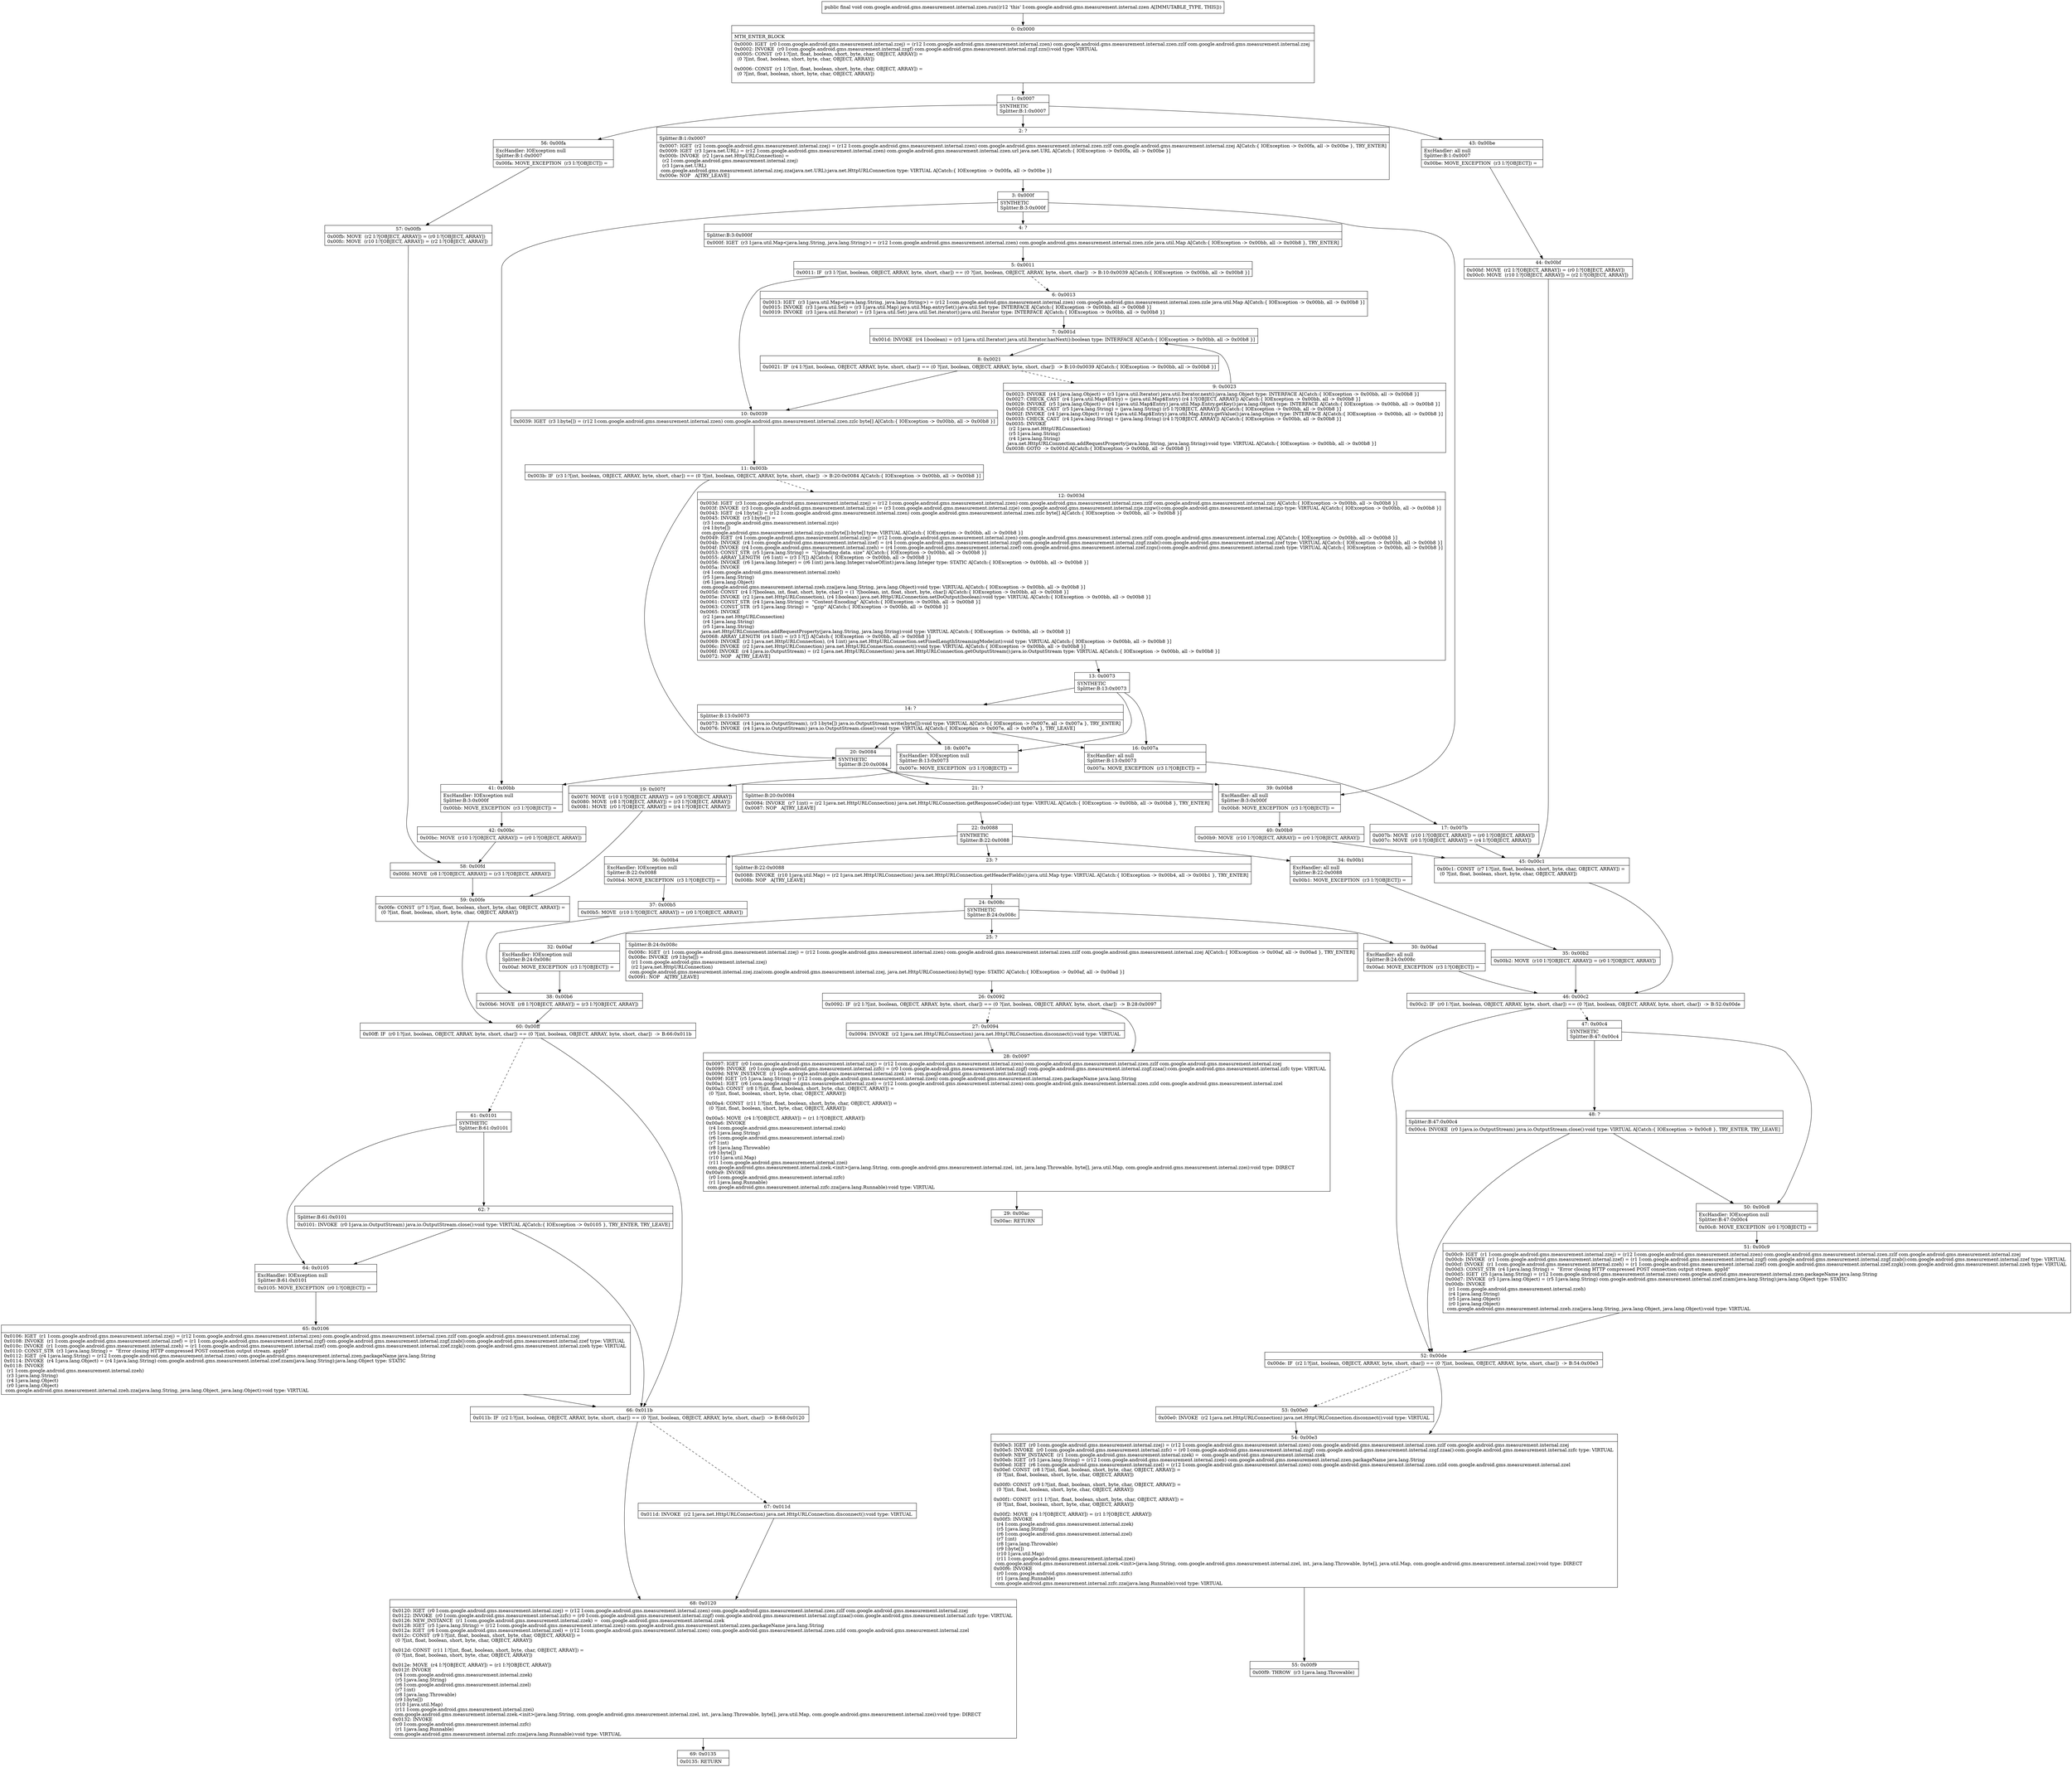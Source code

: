 digraph "CFG forcom.google.android.gms.measurement.internal.zzen.run()V" {
Node_0 [shape=record,label="{0\:\ 0x0000|MTH_ENTER_BLOCK\l|0x0000: IGET  (r0 I:com.google.android.gms.measurement.internal.zzej) = (r12 I:com.google.android.gms.measurement.internal.zzen) com.google.android.gms.measurement.internal.zzen.zzlf com.google.android.gms.measurement.internal.zzej \l0x0002: INVOKE  (r0 I:com.google.android.gms.measurement.internal.zzgf) com.google.android.gms.measurement.internal.zzgf.zzn():void type: VIRTUAL \l0x0005: CONST  (r0 I:?[int, float, boolean, short, byte, char, OBJECT, ARRAY]) = \l  (0 ?[int, float, boolean, short, byte, char, OBJECT, ARRAY])\l \l0x0006: CONST  (r1 I:?[int, float, boolean, short, byte, char, OBJECT, ARRAY]) = \l  (0 ?[int, float, boolean, short, byte, char, OBJECT, ARRAY])\l \l}"];
Node_1 [shape=record,label="{1\:\ 0x0007|SYNTHETIC\lSplitter:B:1:0x0007\l}"];
Node_2 [shape=record,label="{2\:\ ?|Splitter:B:1:0x0007\l|0x0007: IGET  (r2 I:com.google.android.gms.measurement.internal.zzej) = (r12 I:com.google.android.gms.measurement.internal.zzen) com.google.android.gms.measurement.internal.zzen.zzlf com.google.android.gms.measurement.internal.zzej A[Catch:\{ IOException \-\> 0x00fa, all \-\> 0x00be \}, TRY_ENTER]\l0x0009: IGET  (r3 I:java.net.URL) = (r12 I:com.google.android.gms.measurement.internal.zzen) com.google.android.gms.measurement.internal.zzen.url java.net.URL A[Catch:\{ IOException \-\> 0x00fa, all \-\> 0x00be \}]\l0x000b: INVOKE  (r2 I:java.net.HttpURLConnection) = \l  (r2 I:com.google.android.gms.measurement.internal.zzej)\l  (r3 I:java.net.URL)\l com.google.android.gms.measurement.internal.zzej.zza(java.net.URL):java.net.HttpURLConnection type: VIRTUAL A[Catch:\{ IOException \-\> 0x00fa, all \-\> 0x00be \}]\l0x000e: NOP   A[TRY_LEAVE]\l}"];
Node_3 [shape=record,label="{3\:\ 0x000f|SYNTHETIC\lSplitter:B:3:0x000f\l}"];
Node_4 [shape=record,label="{4\:\ ?|Splitter:B:3:0x000f\l|0x000f: IGET  (r3 I:java.util.Map\<java.lang.String, java.lang.String\>) = (r12 I:com.google.android.gms.measurement.internal.zzen) com.google.android.gms.measurement.internal.zzen.zzle java.util.Map A[Catch:\{ IOException \-\> 0x00bb, all \-\> 0x00b8 \}, TRY_ENTER]\l}"];
Node_5 [shape=record,label="{5\:\ 0x0011|0x0011: IF  (r3 I:?[int, boolean, OBJECT, ARRAY, byte, short, char]) == (0 ?[int, boolean, OBJECT, ARRAY, byte, short, char])  \-\> B:10:0x0039 A[Catch:\{ IOException \-\> 0x00bb, all \-\> 0x00b8 \}]\l}"];
Node_6 [shape=record,label="{6\:\ 0x0013|0x0013: IGET  (r3 I:java.util.Map\<java.lang.String, java.lang.String\>) = (r12 I:com.google.android.gms.measurement.internal.zzen) com.google.android.gms.measurement.internal.zzen.zzle java.util.Map A[Catch:\{ IOException \-\> 0x00bb, all \-\> 0x00b8 \}]\l0x0015: INVOKE  (r3 I:java.util.Set) = (r3 I:java.util.Map) java.util.Map.entrySet():java.util.Set type: INTERFACE A[Catch:\{ IOException \-\> 0x00bb, all \-\> 0x00b8 \}]\l0x0019: INVOKE  (r3 I:java.util.Iterator) = (r3 I:java.util.Set) java.util.Set.iterator():java.util.Iterator type: INTERFACE A[Catch:\{ IOException \-\> 0x00bb, all \-\> 0x00b8 \}]\l}"];
Node_7 [shape=record,label="{7\:\ 0x001d|0x001d: INVOKE  (r4 I:boolean) = (r3 I:java.util.Iterator) java.util.Iterator.hasNext():boolean type: INTERFACE A[Catch:\{ IOException \-\> 0x00bb, all \-\> 0x00b8 \}]\l}"];
Node_8 [shape=record,label="{8\:\ 0x0021|0x0021: IF  (r4 I:?[int, boolean, OBJECT, ARRAY, byte, short, char]) == (0 ?[int, boolean, OBJECT, ARRAY, byte, short, char])  \-\> B:10:0x0039 A[Catch:\{ IOException \-\> 0x00bb, all \-\> 0x00b8 \}]\l}"];
Node_9 [shape=record,label="{9\:\ 0x0023|0x0023: INVOKE  (r4 I:java.lang.Object) = (r3 I:java.util.Iterator) java.util.Iterator.next():java.lang.Object type: INTERFACE A[Catch:\{ IOException \-\> 0x00bb, all \-\> 0x00b8 \}]\l0x0027: CHECK_CAST  (r4 I:java.util.Map$Entry) = (java.util.Map$Entry) (r4 I:?[OBJECT, ARRAY]) A[Catch:\{ IOException \-\> 0x00bb, all \-\> 0x00b8 \}]\l0x0029: INVOKE  (r5 I:java.lang.Object) = (r4 I:java.util.Map$Entry) java.util.Map.Entry.getKey():java.lang.Object type: INTERFACE A[Catch:\{ IOException \-\> 0x00bb, all \-\> 0x00b8 \}]\l0x002d: CHECK_CAST  (r5 I:java.lang.String) = (java.lang.String) (r5 I:?[OBJECT, ARRAY]) A[Catch:\{ IOException \-\> 0x00bb, all \-\> 0x00b8 \}]\l0x002f: INVOKE  (r4 I:java.lang.Object) = (r4 I:java.util.Map$Entry) java.util.Map.Entry.getValue():java.lang.Object type: INTERFACE A[Catch:\{ IOException \-\> 0x00bb, all \-\> 0x00b8 \}]\l0x0033: CHECK_CAST  (r4 I:java.lang.String) = (java.lang.String) (r4 I:?[OBJECT, ARRAY]) A[Catch:\{ IOException \-\> 0x00bb, all \-\> 0x00b8 \}]\l0x0035: INVOKE  \l  (r2 I:java.net.HttpURLConnection)\l  (r5 I:java.lang.String)\l  (r4 I:java.lang.String)\l java.net.HttpURLConnection.addRequestProperty(java.lang.String, java.lang.String):void type: VIRTUAL A[Catch:\{ IOException \-\> 0x00bb, all \-\> 0x00b8 \}]\l0x0038: GOTO  \-\> 0x001d A[Catch:\{ IOException \-\> 0x00bb, all \-\> 0x00b8 \}]\l}"];
Node_10 [shape=record,label="{10\:\ 0x0039|0x0039: IGET  (r3 I:byte[]) = (r12 I:com.google.android.gms.measurement.internal.zzen) com.google.android.gms.measurement.internal.zzen.zzlc byte[] A[Catch:\{ IOException \-\> 0x00bb, all \-\> 0x00b8 \}]\l}"];
Node_11 [shape=record,label="{11\:\ 0x003b|0x003b: IF  (r3 I:?[int, boolean, OBJECT, ARRAY, byte, short, char]) == (0 ?[int, boolean, OBJECT, ARRAY, byte, short, char])  \-\> B:20:0x0084 A[Catch:\{ IOException \-\> 0x00bb, all \-\> 0x00b8 \}]\l}"];
Node_12 [shape=record,label="{12\:\ 0x003d|0x003d: IGET  (r3 I:com.google.android.gms.measurement.internal.zzej) = (r12 I:com.google.android.gms.measurement.internal.zzen) com.google.android.gms.measurement.internal.zzen.zzlf com.google.android.gms.measurement.internal.zzej A[Catch:\{ IOException \-\> 0x00bb, all \-\> 0x00b8 \}]\l0x003f: INVOKE  (r3 I:com.google.android.gms.measurement.internal.zzjo) = (r3 I:com.google.android.gms.measurement.internal.zzje) com.google.android.gms.measurement.internal.zzje.zzgw():com.google.android.gms.measurement.internal.zzjo type: VIRTUAL A[Catch:\{ IOException \-\> 0x00bb, all \-\> 0x00b8 \}]\l0x0043: IGET  (r4 I:byte[]) = (r12 I:com.google.android.gms.measurement.internal.zzen) com.google.android.gms.measurement.internal.zzen.zzlc byte[] A[Catch:\{ IOException \-\> 0x00bb, all \-\> 0x00b8 \}]\l0x0045: INVOKE  (r3 I:byte[]) = \l  (r3 I:com.google.android.gms.measurement.internal.zzjo)\l  (r4 I:byte[])\l com.google.android.gms.measurement.internal.zzjo.zzc(byte[]):byte[] type: VIRTUAL A[Catch:\{ IOException \-\> 0x00bb, all \-\> 0x00b8 \}]\l0x0049: IGET  (r4 I:com.google.android.gms.measurement.internal.zzej) = (r12 I:com.google.android.gms.measurement.internal.zzen) com.google.android.gms.measurement.internal.zzen.zzlf com.google.android.gms.measurement.internal.zzej A[Catch:\{ IOException \-\> 0x00bb, all \-\> 0x00b8 \}]\l0x004b: INVOKE  (r4 I:com.google.android.gms.measurement.internal.zzef) = (r4 I:com.google.android.gms.measurement.internal.zzgf) com.google.android.gms.measurement.internal.zzgf.zzab():com.google.android.gms.measurement.internal.zzef type: VIRTUAL A[Catch:\{ IOException \-\> 0x00bb, all \-\> 0x00b8 \}]\l0x004f: INVOKE  (r4 I:com.google.android.gms.measurement.internal.zzeh) = (r4 I:com.google.android.gms.measurement.internal.zzef) com.google.android.gms.measurement.internal.zzef.zzgs():com.google.android.gms.measurement.internal.zzeh type: VIRTUAL A[Catch:\{ IOException \-\> 0x00bb, all \-\> 0x00b8 \}]\l0x0053: CONST_STR  (r5 I:java.lang.String) =  \"Uploading data. size\" A[Catch:\{ IOException \-\> 0x00bb, all \-\> 0x00b8 \}]\l0x0055: ARRAY_LENGTH  (r6 I:int) = (r3 I:?[]) A[Catch:\{ IOException \-\> 0x00bb, all \-\> 0x00b8 \}]\l0x0056: INVOKE  (r6 I:java.lang.Integer) = (r6 I:int) java.lang.Integer.valueOf(int):java.lang.Integer type: STATIC A[Catch:\{ IOException \-\> 0x00bb, all \-\> 0x00b8 \}]\l0x005a: INVOKE  \l  (r4 I:com.google.android.gms.measurement.internal.zzeh)\l  (r5 I:java.lang.String)\l  (r6 I:java.lang.Object)\l com.google.android.gms.measurement.internal.zzeh.zza(java.lang.String, java.lang.Object):void type: VIRTUAL A[Catch:\{ IOException \-\> 0x00bb, all \-\> 0x00b8 \}]\l0x005d: CONST  (r4 I:?[boolean, int, float, short, byte, char]) = (1 ?[boolean, int, float, short, byte, char]) A[Catch:\{ IOException \-\> 0x00bb, all \-\> 0x00b8 \}]\l0x005e: INVOKE  (r2 I:java.net.HttpURLConnection), (r4 I:boolean) java.net.HttpURLConnection.setDoOutput(boolean):void type: VIRTUAL A[Catch:\{ IOException \-\> 0x00bb, all \-\> 0x00b8 \}]\l0x0061: CONST_STR  (r4 I:java.lang.String) =  \"Content\-Encoding\" A[Catch:\{ IOException \-\> 0x00bb, all \-\> 0x00b8 \}]\l0x0063: CONST_STR  (r5 I:java.lang.String) =  \"gzip\" A[Catch:\{ IOException \-\> 0x00bb, all \-\> 0x00b8 \}]\l0x0065: INVOKE  \l  (r2 I:java.net.HttpURLConnection)\l  (r4 I:java.lang.String)\l  (r5 I:java.lang.String)\l java.net.HttpURLConnection.addRequestProperty(java.lang.String, java.lang.String):void type: VIRTUAL A[Catch:\{ IOException \-\> 0x00bb, all \-\> 0x00b8 \}]\l0x0068: ARRAY_LENGTH  (r4 I:int) = (r3 I:?[]) A[Catch:\{ IOException \-\> 0x00bb, all \-\> 0x00b8 \}]\l0x0069: INVOKE  (r2 I:java.net.HttpURLConnection), (r4 I:int) java.net.HttpURLConnection.setFixedLengthStreamingMode(int):void type: VIRTUAL A[Catch:\{ IOException \-\> 0x00bb, all \-\> 0x00b8 \}]\l0x006c: INVOKE  (r2 I:java.net.HttpURLConnection) java.net.HttpURLConnection.connect():void type: VIRTUAL A[Catch:\{ IOException \-\> 0x00bb, all \-\> 0x00b8 \}]\l0x006f: INVOKE  (r4 I:java.io.OutputStream) = (r2 I:java.net.HttpURLConnection) java.net.HttpURLConnection.getOutputStream():java.io.OutputStream type: VIRTUAL A[Catch:\{ IOException \-\> 0x00bb, all \-\> 0x00b8 \}]\l0x0072: NOP   A[TRY_LEAVE]\l}"];
Node_13 [shape=record,label="{13\:\ 0x0073|SYNTHETIC\lSplitter:B:13:0x0073\l}"];
Node_14 [shape=record,label="{14\:\ ?|Splitter:B:13:0x0073\l|0x0073: INVOKE  (r4 I:java.io.OutputStream), (r3 I:byte[]) java.io.OutputStream.write(byte[]):void type: VIRTUAL A[Catch:\{ IOException \-\> 0x007e, all \-\> 0x007a \}, TRY_ENTER]\l0x0076: INVOKE  (r4 I:java.io.OutputStream) java.io.OutputStream.close():void type: VIRTUAL A[Catch:\{ IOException \-\> 0x007e, all \-\> 0x007a \}, TRY_LEAVE]\l}"];
Node_16 [shape=record,label="{16\:\ 0x007a|ExcHandler: all null\lSplitter:B:13:0x0073\l|0x007a: MOVE_EXCEPTION  (r3 I:?[OBJECT]) =  \l}"];
Node_17 [shape=record,label="{17\:\ 0x007b|0x007b: MOVE  (r10 I:?[OBJECT, ARRAY]) = (r0 I:?[OBJECT, ARRAY]) \l0x007c: MOVE  (r0 I:?[OBJECT, ARRAY]) = (r4 I:?[OBJECT, ARRAY]) \l}"];
Node_18 [shape=record,label="{18\:\ 0x007e|ExcHandler: IOException null\lSplitter:B:13:0x0073\l|0x007e: MOVE_EXCEPTION  (r3 I:?[OBJECT]) =  \l}"];
Node_19 [shape=record,label="{19\:\ 0x007f|0x007f: MOVE  (r10 I:?[OBJECT, ARRAY]) = (r0 I:?[OBJECT, ARRAY]) \l0x0080: MOVE  (r8 I:?[OBJECT, ARRAY]) = (r3 I:?[OBJECT, ARRAY]) \l0x0081: MOVE  (r0 I:?[OBJECT, ARRAY]) = (r4 I:?[OBJECT, ARRAY]) \l}"];
Node_20 [shape=record,label="{20\:\ 0x0084|SYNTHETIC\lSplitter:B:20:0x0084\l}"];
Node_21 [shape=record,label="{21\:\ ?|Splitter:B:20:0x0084\l|0x0084: INVOKE  (r7 I:int) = (r2 I:java.net.HttpURLConnection) java.net.HttpURLConnection.getResponseCode():int type: VIRTUAL A[Catch:\{ IOException \-\> 0x00bb, all \-\> 0x00b8 \}, TRY_ENTER]\l0x0087: NOP   A[TRY_LEAVE]\l}"];
Node_22 [shape=record,label="{22\:\ 0x0088|SYNTHETIC\lSplitter:B:22:0x0088\l}"];
Node_23 [shape=record,label="{23\:\ ?|Splitter:B:22:0x0088\l|0x0088: INVOKE  (r10 I:java.util.Map) = (r2 I:java.net.HttpURLConnection) java.net.HttpURLConnection.getHeaderFields():java.util.Map type: VIRTUAL A[Catch:\{ IOException \-\> 0x00b4, all \-\> 0x00b1 \}, TRY_ENTER]\l0x008b: NOP   A[TRY_LEAVE]\l}"];
Node_24 [shape=record,label="{24\:\ 0x008c|SYNTHETIC\lSplitter:B:24:0x008c\l}"];
Node_25 [shape=record,label="{25\:\ ?|Splitter:B:24:0x008c\l|0x008c: IGET  (r1 I:com.google.android.gms.measurement.internal.zzej) = (r12 I:com.google.android.gms.measurement.internal.zzen) com.google.android.gms.measurement.internal.zzen.zzlf com.google.android.gms.measurement.internal.zzej A[Catch:\{ IOException \-\> 0x00af, all \-\> 0x00ad \}, TRY_ENTER]\l0x008e: INVOKE  (r9 I:byte[]) = \l  (r1 I:com.google.android.gms.measurement.internal.zzej)\l  (r2 I:java.net.HttpURLConnection)\l com.google.android.gms.measurement.internal.zzej.zza(com.google.android.gms.measurement.internal.zzej, java.net.HttpURLConnection):byte[] type: STATIC A[Catch:\{ IOException \-\> 0x00af, all \-\> 0x00ad \}]\l0x0091: NOP   A[TRY_LEAVE]\l}"];
Node_26 [shape=record,label="{26\:\ 0x0092|0x0092: IF  (r2 I:?[int, boolean, OBJECT, ARRAY, byte, short, char]) == (0 ?[int, boolean, OBJECT, ARRAY, byte, short, char])  \-\> B:28:0x0097 \l}"];
Node_27 [shape=record,label="{27\:\ 0x0094|0x0094: INVOKE  (r2 I:java.net.HttpURLConnection) java.net.HttpURLConnection.disconnect():void type: VIRTUAL \l}"];
Node_28 [shape=record,label="{28\:\ 0x0097|0x0097: IGET  (r0 I:com.google.android.gms.measurement.internal.zzej) = (r12 I:com.google.android.gms.measurement.internal.zzen) com.google.android.gms.measurement.internal.zzen.zzlf com.google.android.gms.measurement.internal.zzej \l0x0099: INVOKE  (r0 I:com.google.android.gms.measurement.internal.zzfc) = (r0 I:com.google.android.gms.measurement.internal.zzgf) com.google.android.gms.measurement.internal.zzgf.zzaa():com.google.android.gms.measurement.internal.zzfc type: VIRTUAL \l0x009d: NEW_INSTANCE  (r1 I:com.google.android.gms.measurement.internal.zzek) =  com.google.android.gms.measurement.internal.zzek \l0x009f: IGET  (r5 I:java.lang.String) = (r12 I:com.google.android.gms.measurement.internal.zzen) com.google.android.gms.measurement.internal.zzen.packageName java.lang.String \l0x00a1: IGET  (r6 I:com.google.android.gms.measurement.internal.zzel) = (r12 I:com.google.android.gms.measurement.internal.zzen) com.google.android.gms.measurement.internal.zzen.zzld com.google.android.gms.measurement.internal.zzel \l0x00a3: CONST  (r8 I:?[int, float, boolean, short, byte, char, OBJECT, ARRAY]) = \l  (0 ?[int, float, boolean, short, byte, char, OBJECT, ARRAY])\l \l0x00a4: CONST  (r11 I:?[int, float, boolean, short, byte, char, OBJECT, ARRAY]) = \l  (0 ?[int, float, boolean, short, byte, char, OBJECT, ARRAY])\l \l0x00a5: MOVE  (r4 I:?[OBJECT, ARRAY]) = (r1 I:?[OBJECT, ARRAY]) \l0x00a6: INVOKE  \l  (r4 I:com.google.android.gms.measurement.internal.zzek)\l  (r5 I:java.lang.String)\l  (r6 I:com.google.android.gms.measurement.internal.zzel)\l  (r7 I:int)\l  (r8 I:java.lang.Throwable)\l  (r9 I:byte[])\l  (r10 I:java.util.Map)\l  (r11 I:com.google.android.gms.measurement.internal.zzei)\l com.google.android.gms.measurement.internal.zzek.\<init\>(java.lang.String, com.google.android.gms.measurement.internal.zzel, int, java.lang.Throwable, byte[], java.util.Map, com.google.android.gms.measurement.internal.zzei):void type: DIRECT \l0x00a9: INVOKE  \l  (r0 I:com.google.android.gms.measurement.internal.zzfc)\l  (r1 I:java.lang.Runnable)\l com.google.android.gms.measurement.internal.zzfc.zza(java.lang.Runnable):void type: VIRTUAL \l}"];
Node_29 [shape=record,label="{29\:\ 0x00ac|0x00ac: RETURN   \l}"];
Node_30 [shape=record,label="{30\:\ 0x00ad|ExcHandler: all null\lSplitter:B:24:0x008c\l|0x00ad: MOVE_EXCEPTION  (r3 I:?[OBJECT]) =  \l}"];
Node_32 [shape=record,label="{32\:\ 0x00af|ExcHandler: IOException null\lSplitter:B:24:0x008c\l|0x00af: MOVE_EXCEPTION  (r3 I:?[OBJECT]) =  \l}"];
Node_34 [shape=record,label="{34\:\ 0x00b1|ExcHandler: all null\lSplitter:B:22:0x0088\l|0x00b1: MOVE_EXCEPTION  (r3 I:?[OBJECT]) =  \l}"];
Node_35 [shape=record,label="{35\:\ 0x00b2|0x00b2: MOVE  (r10 I:?[OBJECT, ARRAY]) = (r0 I:?[OBJECT, ARRAY]) \l}"];
Node_36 [shape=record,label="{36\:\ 0x00b4|ExcHandler: IOException null\lSplitter:B:22:0x0088\l|0x00b4: MOVE_EXCEPTION  (r3 I:?[OBJECT]) =  \l}"];
Node_37 [shape=record,label="{37\:\ 0x00b5|0x00b5: MOVE  (r10 I:?[OBJECT, ARRAY]) = (r0 I:?[OBJECT, ARRAY]) \l}"];
Node_38 [shape=record,label="{38\:\ 0x00b6|0x00b6: MOVE  (r8 I:?[OBJECT, ARRAY]) = (r3 I:?[OBJECT, ARRAY]) \l}"];
Node_39 [shape=record,label="{39\:\ 0x00b8|ExcHandler: all null\lSplitter:B:3:0x000f\l|0x00b8: MOVE_EXCEPTION  (r3 I:?[OBJECT]) =  \l}"];
Node_40 [shape=record,label="{40\:\ 0x00b9|0x00b9: MOVE  (r10 I:?[OBJECT, ARRAY]) = (r0 I:?[OBJECT, ARRAY]) \l}"];
Node_41 [shape=record,label="{41\:\ 0x00bb|ExcHandler: IOException null\lSplitter:B:3:0x000f\l|0x00bb: MOVE_EXCEPTION  (r3 I:?[OBJECT]) =  \l}"];
Node_42 [shape=record,label="{42\:\ 0x00bc|0x00bc: MOVE  (r10 I:?[OBJECT, ARRAY]) = (r0 I:?[OBJECT, ARRAY]) \l}"];
Node_43 [shape=record,label="{43\:\ 0x00be|ExcHandler: all null\lSplitter:B:1:0x0007\l|0x00be: MOVE_EXCEPTION  (r3 I:?[OBJECT]) =  \l}"];
Node_44 [shape=record,label="{44\:\ 0x00bf|0x00bf: MOVE  (r2 I:?[OBJECT, ARRAY]) = (r0 I:?[OBJECT, ARRAY]) \l0x00c0: MOVE  (r10 I:?[OBJECT, ARRAY]) = (r2 I:?[OBJECT, ARRAY]) \l}"];
Node_45 [shape=record,label="{45\:\ 0x00c1|0x00c1: CONST  (r7 I:?[int, float, boolean, short, byte, char, OBJECT, ARRAY]) = \l  (0 ?[int, float, boolean, short, byte, char, OBJECT, ARRAY])\l \l}"];
Node_46 [shape=record,label="{46\:\ 0x00c2|0x00c2: IF  (r0 I:?[int, boolean, OBJECT, ARRAY, byte, short, char]) == (0 ?[int, boolean, OBJECT, ARRAY, byte, short, char])  \-\> B:52:0x00de \l}"];
Node_47 [shape=record,label="{47\:\ 0x00c4|SYNTHETIC\lSplitter:B:47:0x00c4\l}"];
Node_48 [shape=record,label="{48\:\ ?|Splitter:B:47:0x00c4\l|0x00c4: INVOKE  (r0 I:java.io.OutputStream) java.io.OutputStream.close():void type: VIRTUAL A[Catch:\{ IOException \-\> 0x00c8 \}, TRY_ENTER, TRY_LEAVE]\l}"];
Node_50 [shape=record,label="{50\:\ 0x00c8|ExcHandler: IOException null\lSplitter:B:47:0x00c4\l|0x00c8: MOVE_EXCEPTION  (r0 I:?[OBJECT]) =  \l}"];
Node_51 [shape=record,label="{51\:\ 0x00c9|0x00c9: IGET  (r1 I:com.google.android.gms.measurement.internal.zzej) = (r12 I:com.google.android.gms.measurement.internal.zzen) com.google.android.gms.measurement.internal.zzen.zzlf com.google.android.gms.measurement.internal.zzej \l0x00cb: INVOKE  (r1 I:com.google.android.gms.measurement.internal.zzef) = (r1 I:com.google.android.gms.measurement.internal.zzgf) com.google.android.gms.measurement.internal.zzgf.zzab():com.google.android.gms.measurement.internal.zzef type: VIRTUAL \l0x00cf: INVOKE  (r1 I:com.google.android.gms.measurement.internal.zzeh) = (r1 I:com.google.android.gms.measurement.internal.zzef) com.google.android.gms.measurement.internal.zzef.zzgk():com.google.android.gms.measurement.internal.zzeh type: VIRTUAL \l0x00d3: CONST_STR  (r4 I:java.lang.String) =  \"Error closing HTTP compressed POST connection output stream. appId\" \l0x00d5: IGET  (r5 I:java.lang.String) = (r12 I:com.google.android.gms.measurement.internal.zzen) com.google.android.gms.measurement.internal.zzen.packageName java.lang.String \l0x00d7: INVOKE  (r5 I:java.lang.Object) = (r5 I:java.lang.String) com.google.android.gms.measurement.internal.zzef.zzam(java.lang.String):java.lang.Object type: STATIC \l0x00db: INVOKE  \l  (r1 I:com.google.android.gms.measurement.internal.zzeh)\l  (r4 I:java.lang.String)\l  (r5 I:java.lang.Object)\l  (r0 I:java.lang.Object)\l com.google.android.gms.measurement.internal.zzeh.zza(java.lang.String, java.lang.Object, java.lang.Object):void type: VIRTUAL \l}"];
Node_52 [shape=record,label="{52\:\ 0x00de|0x00de: IF  (r2 I:?[int, boolean, OBJECT, ARRAY, byte, short, char]) == (0 ?[int, boolean, OBJECT, ARRAY, byte, short, char])  \-\> B:54:0x00e3 \l}"];
Node_53 [shape=record,label="{53\:\ 0x00e0|0x00e0: INVOKE  (r2 I:java.net.HttpURLConnection) java.net.HttpURLConnection.disconnect():void type: VIRTUAL \l}"];
Node_54 [shape=record,label="{54\:\ 0x00e3|0x00e3: IGET  (r0 I:com.google.android.gms.measurement.internal.zzej) = (r12 I:com.google.android.gms.measurement.internal.zzen) com.google.android.gms.measurement.internal.zzen.zzlf com.google.android.gms.measurement.internal.zzej \l0x00e5: INVOKE  (r0 I:com.google.android.gms.measurement.internal.zzfc) = (r0 I:com.google.android.gms.measurement.internal.zzgf) com.google.android.gms.measurement.internal.zzgf.zzaa():com.google.android.gms.measurement.internal.zzfc type: VIRTUAL \l0x00e9: NEW_INSTANCE  (r1 I:com.google.android.gms.measurement.internal.zzek) =  com.google.android.gms.measurement.internal.zzek \l0x00eb: IGET  (r5 I:java.lang.String) = (r12 I:com.google.android.gms.measurement.internal.zzen) com.google.android.gms.measurement.internal.zzen.packageName java.lang.String \l0x00ed: IGET  (r6 I:com.google.android.gms.measurement.internal.zzel) = (r12 I:com.google.android.gms.measurement.internal.zzen) com.google.android.gms.measurement.internal.zzen.zzld com.google.android.gms.measurement.internal.zzel \l0x00ef: CONST  (r8 I:?[int, float, boolean, short, byte, char, OBJECT, ARRAY]) = \l  (0 ?[int, float, boolean, short, byte, char, OBJECT, ARRAY])\l \l0x00f0: CONST  (r9 I:?[int, float, boolean, short, byte, char, OBJECT, ARRAY]) = \l  (0 ?[int, float, boolean, short, byte, char, OBJECT, ARRAY])\l \l0x00f1: CONST  (r11 I:?[int, float, boolean, short, byte, char, OBJECT, ARRAY]) = \l  (0 ?[int, float, boolean, short, byte, char, OBJECT, ARRAY])\l \l0x00f2: MOVE  (r4 I:?[OBJECT, ARRAY]) = (r1 I:?[OBJECT, ARRAY]) \l0x00f3: INVOKE  \l  (r4 I:com.google.android.gms.measurement.internal.zzek)\l  (r5 I:java.lang.String)\l  (r6 I:com.google.android.gms.measurement.internal.zzel)\l  (r7 I:int)\l  (r8 I:java.lang.Throwable)\l  (r9 I:byte[])\l  (r10 I:java.util.Map)\l  (r11 I:com.google.android.gms.measurement.internal.zzei)\l com.google.android.gms.measurement.internal.zzek.\<init\>(java.lang.String, com.google.android.gms.measurement.internal.zzel, int, java.lang.Throwable, byte[], java.util.Map, com.google.android.gms.measurement.internal.zzei):void type: DIRECT \l0x00f6: INVOKE  \l  (r0 I:com.google.android.gms.measurement.internal.zzfc)\l  (r1 I:java.lang.Runnable)\l com.google.android.gms.measurement.internal.zzfc.zza(java.lang.Runnable):void type: VIRTUAL \l}"];
Node_55 [shape=record,label="{55\:\ 0x00f9|0x00f9: THROW  (r3 I:java.lang.Throwable) \l}"];
Node_56 [shape=record,label="{56\:\ 0x00fa|ExcHandler: IOException null\lSplitter:B:1:0x0007\l|0x00fa: MOVE_EXCEPTION  (r3 I:?[OBJECT]) =  \l}"];
Node_57 [shape=record,label="{57\:\ 0x00fb|0x00fb: MOVE  (r2 I:?[OBJECT, ARRAY]) = (r0 I:?[OBJECT, ARRAY]) \l0x00fc: MOVE  (r10 I:?[OBJECT, ARRAY]) = (r2 I:?[OBJECT, ARRAY]) \l}"];
Node_58 [shape=record,label="{58\:\ 0x00fd|0x00fd: MOVE  (r8 I:?[OBJECT, ARRAY]) = (r3 I:?[OBJECT, ARRAY]) \l}"];
Node_59 [shape=record,label="{59\:\ 0x00fe|0x00fe: CONST  (r7 I:?[int, float, boolean, short, byte, char, OBJECT, ARRAY]) = \l  (0 ?[int, float, boolean, short, byte, char, OBJECT, ARRAY])\l \l}"];
Node_60 [shape=record,label="{60\:\ 0x00ff|0x00ff: IF  (r0 I:?[int, boolean, OBJECT, ARRAY, byte, short, char]) == (0 ?[int, boolean, OBJECT, ARRAY, byte, short, char])  \-\> B:66:0x011b \l}"];
Node_61 [shape=record,label="{61\:\ 0x0101|SYNTHETIC\lSplitter:B:61:0x0101\l}"];
Node_62 [shape=record,label="{62\:\ ?|Splitter:B:61:0x0101\l|0x0101: INVOKE  (r0 I:java.io.OutputStream) java.io.OutputStream.close():void type: VIRTUAL A[Catch:\{ IOException \-\> 0x0105 \}, TRY_ENTER, TRY_LEAVE]\l}"];
Node_64 [shape=record,label="{64\:\ 0x0105|ExcHandler: IOException null\lSplitter:B:61:0x0101\l|0x0105: MOVE_EXCEPTION  (r0 I:?[OBJECT]) =  \l}"];
Node_65 [shape=record,label="{65\:\ 0x0106|0x0106: IGET  (r1 I:com.google.android.gms.measurement.internal.zzej) = (r12 I:com.google.android.gms.measurement.internal.zzen) com.google.android.gms.measurement.internal.zzen.zzlf com.google.android.gms.measurement.internal.zzej \l0x0108: INVOKE  (r1 I:com.google.android.gms.measurement.internal.zzef) = (r1 I:com.google.android.gms.measurement.internal.zzgf) com.google.android.gms.measurement.internal.zzgf.zzab():com.google.android.gms.measurement.internal.zzef type: VIRTUAL \l0x010c: INVOKE  (r1 I:com.google.android.gms.measurement.internal.zzeh) = (r1 I:com.google.android.gms.measurement.internal.zzef) com.google.android.gms.measurement.internal.zzef.zzgk():com.google.android.gms.measurement.internal.zzeh type: VIRTUAL \l0x0110: CONST_STR  (r3 I:java.lang.String) =  \"Error closing HTTP compressed POST connection output stream. appId\" \l0x0112: IGET  (r4 I:java.lang.String) = (r12 I:com.google.android.gms.measurement.internal.zzen) com.google.android.gms.measurement.internal.zzen.packageName java.lang.String \l0x0114: INVOKE  (r4 I:java.lang.Object) = (r4 I:java.lang.String) com.google.android.gms.measurement.internal.zzef.zzam(java.lang.String):java.lang.Object type: STATIC \l0x0118: INVOKE  \l  (r1 I:com.google.android.gms.measurement.internal.zzeh)\l  (r3 I:java.lang.String)\l  (r4 I:java.lang.Object)\l  (r0 I:java.lang.Object)\l com.google.android.gms.measurement.internal.zzeh.zza(java.lang.String, java.lang.Object, java.lang.Object):void type: VIRTUAL \l}"];
Node_66 [shape=record,label="{66\:\ 0x011b|0x011b: IF  (r2 I:?[int, boolean, OBJECT, ARRAY, byte, short, char]) == (0 ?[int, boolean, OBJECT, ARRAY, byte, short, char])  \-\> B:68:0x0120 \l}"];
Node_67 [shape=record,label="{67\:\ 0x011d|0x011d: INVOKE  (r2 I:java.net.HttpURLConnection) java.net.HttpURLConnection.disconnect():void type: VIRTUAL \l}"];
Node_68 [shape=record,label="{68\:\ 0x0120|0x0120: IGET  (r0 I:com.google.android.gms.measurement.internal.zzej) = (r12 I:com.google.android.gms.measurement.internal.zzen) com.google.android.gms.measurement.internal.zzen.zzlf com.google.android.gms.measurement.internal.zzej \l0x0122: INVOKE  (r0 I:com.google.android.gms.measurement.internal.zzfc) = (r0 I:com.google.android.gms.measurement.internal.zzgf) com.google.android.gms.measurement.internal.zzgf.zzaa():com.google.android.gms.measurement.internal.zzfc type: VIRTUAL \l0x0126: NEW_INSTANCE  (r1 I:com.google.android.gms.measurement.internal.zzek) =  com.google.android.gms.measurement.internal.zzek \l0x0128: IGET  (r5 I:java.lang.String) = (r12 I:com.google.android.gms.measurement.internal.zzen) com.google.android.gms.measurement.internal.zzen.packageName java.lang.String \l0x012a: IGET  (r6 I:com.google.android.gms.measurement.internal.zzel) = (r12 I:com.google.android.gms.measurement.internal.zzen) com.google.android.gms.measurement.internal.zzen.zzld com.google.android.gms.measurement.internal.zzel \l0x012c: CONST  (r9 I:?[int, float, boolean, short, byte, char, OBJECT, ARRAY]) = \l  (0 ?[int, float, boolean, short, byte, char, OBJECT, ARRAY])\l \l0x012d: CONST  (r11 I:?[int, float, boolean, short, byte, char, OBJECT, ARRAY]) = \l  (0 ?[int, float, boolean, short, byte, char, OBJECT, ARRAY])\l \l0x012e: MOVE  (r4 I:?[OBJECT, ARRAY]) = (r1 I:?[OBJECT, ARRAY]) \l0x012f: INVOKE  \l  (r4 I:com.google.android.gms.measurement.internal.zzek)\l  (r5 I:java.lang.String)\l  (r6 I:com.google.android.gms.measurement.internal.zzel)\l  (r7 I:int)\l  (r8 I:java.lang.Throwable)\l  (r9 I:byte[])\l  (r10 I:java.util.Map)\l  (r11 I:com.google.android.gms.measurement.internal.zzei)\l com.google.android.gms.measurement.internal.zzek.\<init\>(java.lang.String, com.google.android.gms.measurement.internal.zzel, int, java.lang.Throwable, byte[], java.util.Map, com.google.android.gms.measurement.internal.zzei):void type: DIRECT \l0x0132: INVOKE  \l  (r0 I:com.google.android.gms.measurement.internal.zzfc)\l  (r1 I:java.lang.Runnable)\l com.google.android.gms.measurement.internal.zzfc.zza(java.lang.Runnable):void type: VIRTUAL \l}"];
Node_69 [shape=record,label="{69\:\ 0x0135|0x0135: RETURN   \l}"];
MethodNode[shape=record,label="{public final void com.google.android.gms.measurement.internal.zzen.run((r12 'this' I:com.google.android.gms.measurement.internal.zzen A[IMMUTABLE_TYPE, THIS])) }"];
MethodNode -> Node_0;
Node_0 -> Node_1;
Node_1 -> Node_2;
Node_1 -> Node_56;
Node_1 -> Node_43;
Node_2 -> Node_3;
Node_3 -> Node_4;
Node_3 -> Node_41;
Node_3 -> Node_39;
Node_4 -> Node_5;
Node_5 -> Node_6[style=dashed];
Node_5 -> Node_10;
Node_6 -> Node_7;
Node_7 -> Node_8;
Node_8 -> Node_9[style=dashed];
Node_8 -> Node_10;
Node_9 -> Node_7;
Node_10 -> Node_11;
Node_11 -> Node_12[style=dashed];
Node_11 -> Node_20;
Node_12 -> Node_13;
Node_13 -> Node_14;
Node_13 -> Node_18;
Node_13 -> Node_16;
Node_14 -> Node_18;
Node_14 -> Node_16;
Node_14 -> Node_20;
Node_16 -> Node_17;
Node_17 -> Node_45;
Node_18 -> Node_19;
Node_19 -> Node_59;
Node_20 -> Node_21;
Node_20 -> Node_41;
Node_20 -> Node_39;
Node_21 -> Node_22;
Node_22 -> Node_23;
Node_22 -> Node_36;
Node_22 -> Node_34;
Node_23 -> Node_24;
Node_24 -> Node_25;
Node_24 -> Node_32;
Node_24 -> Node_30;
Node_25 -> Node_26;
Node_26 -> Node_27[style=dashed];
Node_26 -> Node_28;
Node_27 -> Node_28;
Node_28 -> Node_29;
Node_30 -> Node_46;
Node_32 -> Node_38;
Node_34 -> Node_35;
Node_35 -> Node_46;
Node_36 -> Node_37;
Node_37 -> Node_38;
Node_38 -> Node_60;
Node_39 -> Node_40;
Node_40 -> Node_45;
Node_41 -> Node_42;
Node_42 -> Node_58;
Node_43 -> Node_44;
Node_44 -> Node_45;
Node_45 -> Node_46;
Node_46 -> Node_47[style=dashed];
Node_46 -> Node_52;
Node_47 -> Node_48;
Node_47 -> Node_50;
Node_48 -> Node_50;
Node_48 -> Node_52;
Node_50 -> Node_51;
Node_51 -> Node_52;
Node_52 -> Node_53[style=dashed];
Node_52 -> Node_54;
Node_53 -> Node_54;
Node_54 -> Node_55;
Node_56 -> Node_57;
Node_57 -> Node_58;
Node_58 -> Node_59;
Node_59 -> Node_60;
Node_60 -> Node_61[style=dashed];
Node_60 -> Node_66;
Node_61 -> Node_62;
Node_61 -> Node_64;
Node_62 -> Node_64;
Node_62 -> Node_66;
Node_64 -> Node_65;
Node_65 -> Node_66;
Node_66 -> Node_67[style=dashed];
Node_66 -> Node_68;
Node_67 -> Node_68;
Node_68 -> Node_69;
}

